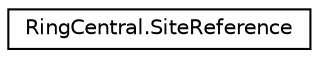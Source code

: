 digraph "Graphical Class Hierarchy"
{
 // LATEX_PDF_SIZE
  edge [fontname="Helvetica",fontsize="10",labelfontname="Helvetica",labelfontsize="10"];
  node [fontname="Helvetica",fontsize="10",shape=record];
  rankdir="LR";
  Node0 [label="RingCentral.SiteReference",height=0.2,width=0.4,color="black", fillcolor="white", style="filled",URL="$classRingCentral_1_1SiteReference.html",tooltip=" "];
}
